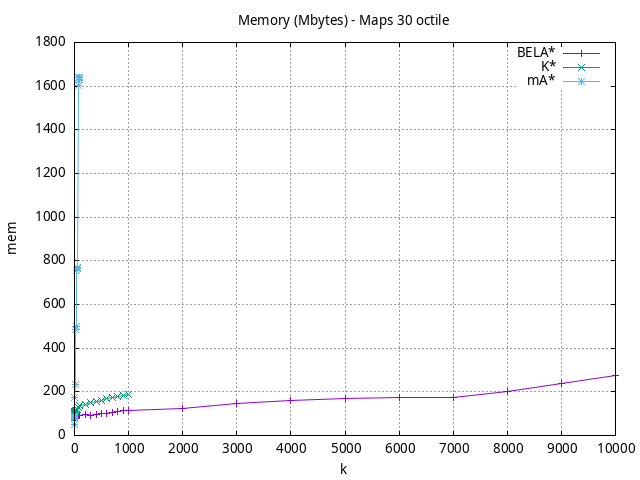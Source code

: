 #!/usr/bin/gnuplot
# -*- coding: utf-8 -*-
#
# results/maps/octile/30/random512-30.heuristic.octile.mem.gnuplot
#
# Started on 12/06/2023 14:55:06
# Author: Carlos Linares López
set grid
set xlabel "k"
set ylabel "mem"

set title "Memory (Mbytes) - Maps 30 octile"

set terminal png enhanced font "Ariel,10"
set output 'random512-30.heuristic.octile.mem.png'

plot "-" title "BELA*"      with linesp, "-" title "K*"      with linesp, "-" title "mA*"      with linesp

	1 69.27
	2 79.61
	3 80.0
	4 80.0
	5 80.87
	6 81.12
	7 82.0
	8 84.85
	9 87.12
	10 88.0
	20 88.12
	30 89.0
	40 89.0
	50 90.86
	60 92.12
	70 93.0
	80 93.0
	90 93.0
	100 93.87
	200 96.61
	300 93.6
	400 96.23
	500 98.81
	600 102.15
	700 105.48
	800 109.04
	900 112.82
	1000 114.3
	2000 122.98
	3000 144.9
	4000 158.21
	5000 170.71
	6000 173.8
	7000 172.08
	8000 201.9
	9000 239.24
	10000 274.99
end
	1 95.96
	2 100.61
	3 101.87
	4 105.45
	5 106.11
	6 107.0
	7 107.11
	8 110.58
	9 111.0
	10 111.86
	20 113.72
	30 114.87
	40 116.2
	50 119.86
	60 120.92
	70 126.22
	80 128.74
	90 135.96
	100 136.79
	200 143.35
	300 150.96
	400 157.22
	500 162.35
	600 167.35
	700 173.22
	800 178.35
	900 183.35
	1000 188.35
end
	1 49.45
	2 79.58
	3 79.71
	4 75.73
	5 77.24
	6 80.49
	7 85.96
	8 90.38
	9 172.31
	10 234.9
	20 486.08
	30 496.95
	40 754.59
	50 770.29
	60 766.02
	70 1604.31
	80 1639.73
	90 1637.79
	100 1632.8
end

